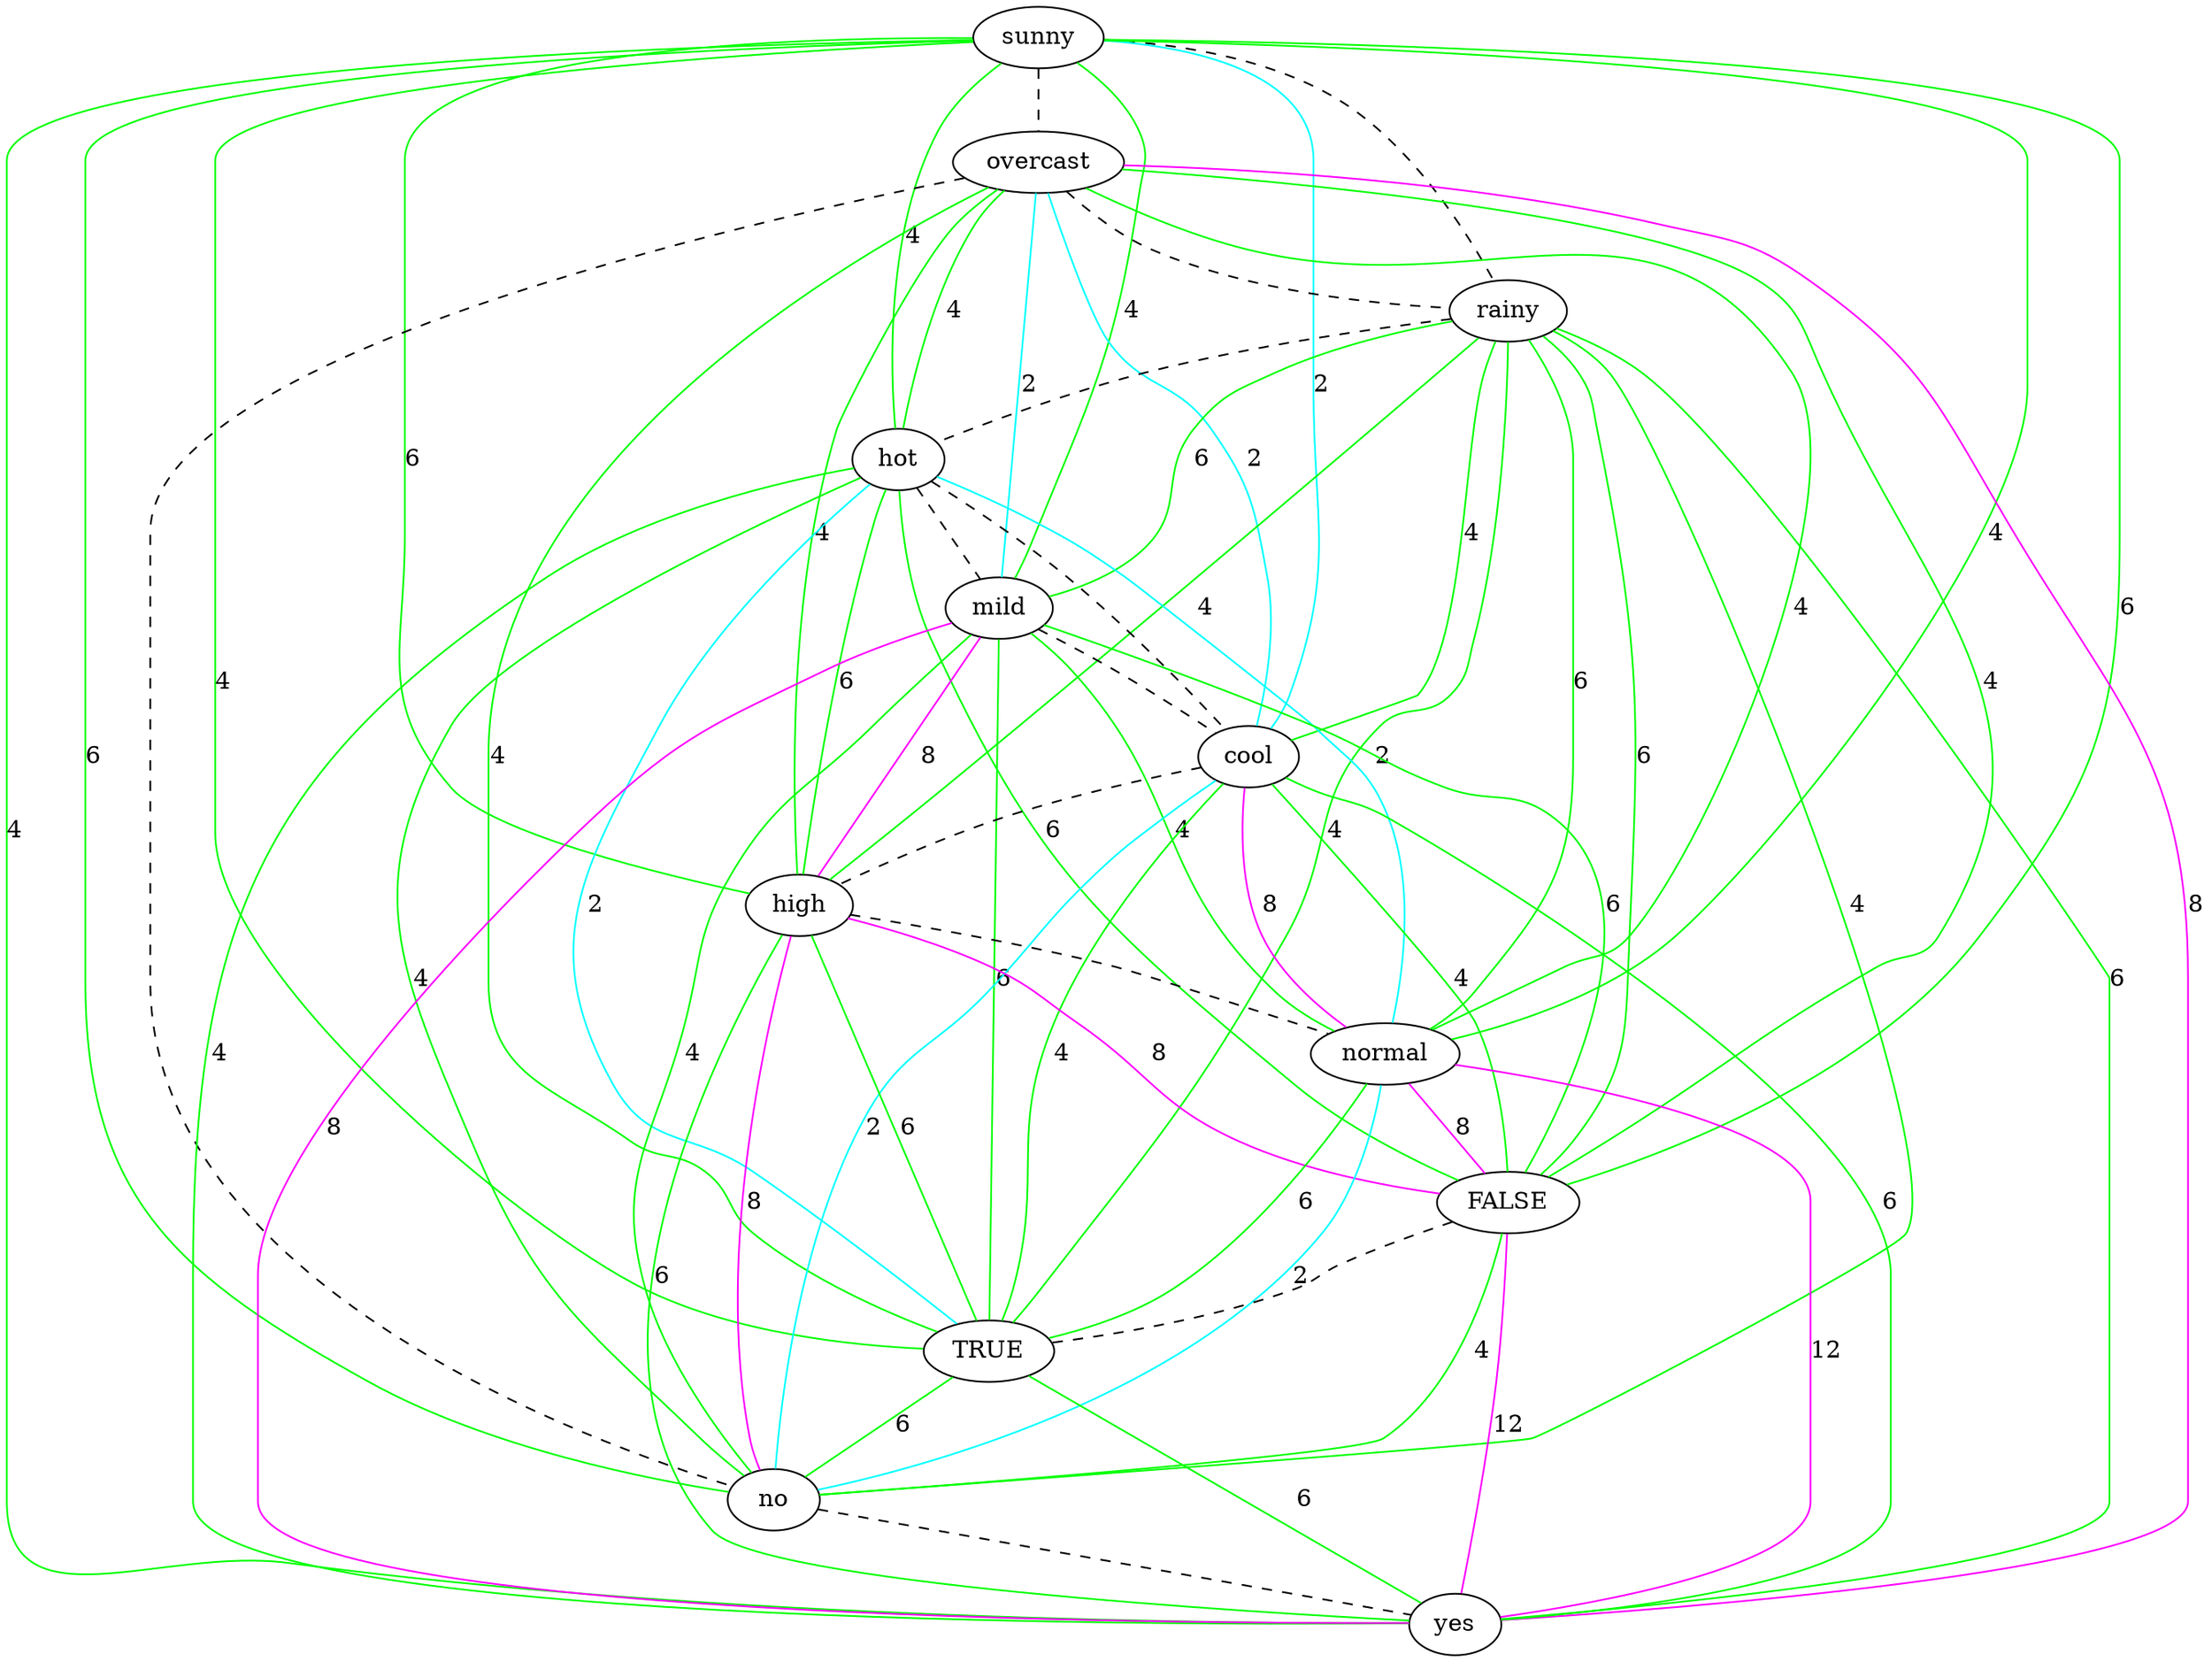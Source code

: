 strict graph "" {
sunny;
overcast;
rainy;
hot;
mild;
cool;
high;
normal;
FALSE;
TRUE;
no;
yes;
sunny -- overcast  [color=black, style=dashed];
sunny -- rainy  [color=black, style=dashed];
sunny -- hot  [color=green, label=4, style=solid];
sunny -- mild  [color=green, label=4, style=solid];
sunny -- cool  [color=cyan, label=2, style=solid];
sunny -- high  [color=green, label=6, style=solid];
sunny -- normal  [color=green, label=4, style=solid];
sunny -- FALSE  [color=green, label=6, style=solid];
sunny -- TRUE  [color=green, label=4, style=solid];
sunny -- no  [color=green, label=6, style=solid];
sunny -- yes  [color=green, label=4, style=solid];
overcast -- rainy  [color=black, style=dashed];
overcast -- hot  [color=green, label=4, style=solid];
overcast -- mild  [color=cyan, label=2, style=solid];
overcast -- cool  [color=cyan, label=2, style=solid];
overcast -- high  [color=green, label=4, style=solid];
overcast -- normal  [color=green, label=4, style=solid];
overcast -- FALSE  [color=green, label=4, style=solid];
overcast -- TRUE  [color=green, label=4, style=solid];
overcast -- no  [color=black, style=dashed];
overcast -- yes  [color=magenta, label=8, style=solid];
rainy -- hot  [color=black, style=dashed];
rainy -- mild  [color=green, label=6, style=solid];
rainy -- cool  [color=green, label=4, style=solid];
rainy -- high  [color=green, label=4, style=solid];
rainy -- normal  [color=green, label=6, style=solid];
rainy -- FALSE  [color=green, label=6, style=solid];
rainy -- TRUE  [color=green, label=4, style=solid];
rainy -- no  [color=green, label=4, style=solid];
rainy -- yes  [color=green, label=6, style=solid];
hot -- mild  [color=black, style=dashed];
hot -- cool  [color=black, style=dashed];
hot -- high  [color=green, label=6, style=solid];
hot -- normal  [color=cyan, label=2, style=solid];
hot -- FALSE  [color=green, label=6, style=solid];
hot -- TRUE  [color=cyan, label=2, style=solid];
hot -- no  [color=green, label=4, style=solid];
hot -- yes  [color=green, label=4, style=solid];
mild -- cool  [color=black, style=dashed];
mild -- high  [color=magenta, label=8, style=solid];
mild -- normal  [color=green, label=4, style=solid];
mild -- FALSE  [color=green, label=6, style=solid];
mild -- TRUE  [color=green, label=6, style=solid];
mild -- no  [color=green, label=4, style=solid];
mild -- yes  [color=magenta, label=8, style=solid];
cool -- high  [color=black, style=dashed];
cool -- normal  [color=magenta, label=8, style=solid];
cool -- FALSE  [color=green, label=4, style=solid];
cool -- TRUE  [color=green, label=4, style=solid];
cool -- no  [color=cyan, label=2, style=solid];
cool -- yes  [color=green, label=6, style=solid];
high -- normal  [color=black, style=dashed];
high -- FALSE  [color=magenta, label=8, style=solid];
high -- TRUE  [color=green, label=6, style=solid];
high -- no  [color=magenta, label=8, style=solid];
high -- yes  [color=green, label=6, style=solid];
normal -- FALSE  [color=magenta, label=8, style=solid];
normal -- TRUE  [color=green, label=6, style=solid];
normal -- no  [color=cyan, label=2, style=solid];
normal -- yes  [color=magenta, label=12, style=solid];
FALSE -- TRUE  [color=black, style=dashed];
FALSE -- no  [color=green, label=4, style=solid];
FALSE -- yes  [color=magenta, label=12, style=solid];
TRUE -- no  [color=green, label=6, style=solid];
TRUE -- yes  [color=green, label=6, style=solid];
no -- yes  [color=black, style=dashed];
}
